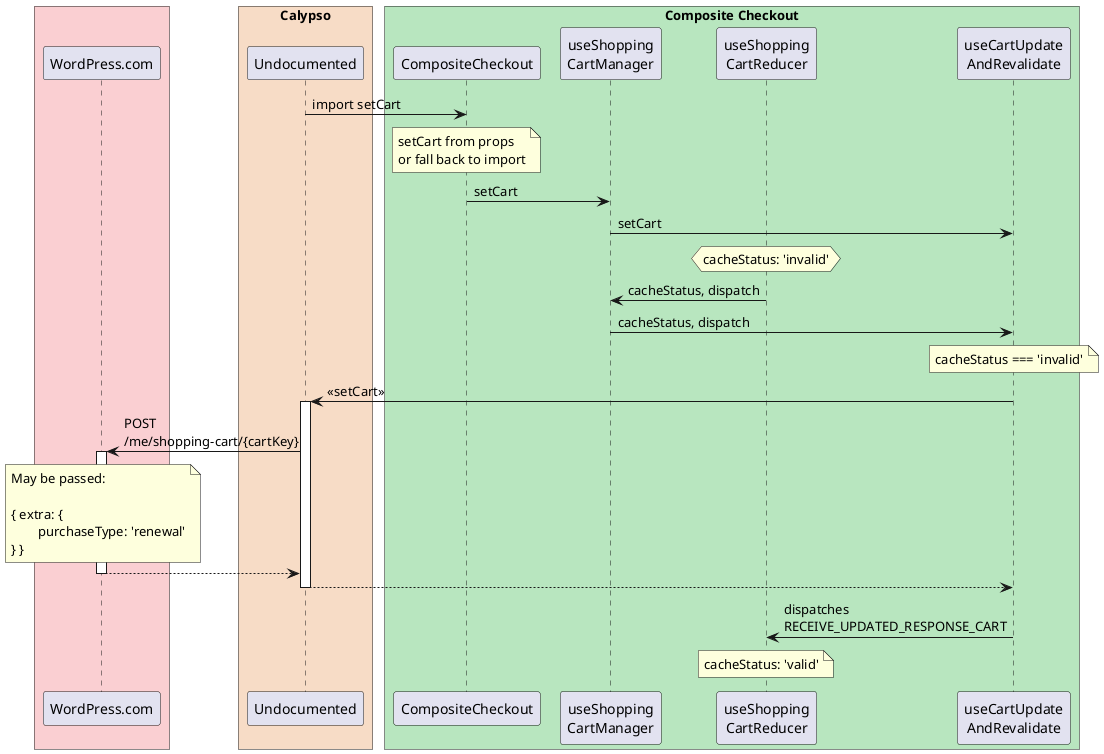 @startuml

'red: #facfd2
'orange: #f7dcc6
'yellow: #f5e6b3
'green: #b8e6bf

skinparam ParticipantPadding 5
skinparam BoxPadding 5
box " " #facfd2
  participant WordPress.com
end box
box "Calypso" #f7dcc6
  participant Undocumented
end box
box "Composite Checkout" #b8e6bf
  participant CompositeCheckout
  participant useShoppingCartManager as "useShopping\nCartManager"
  participant useShoppingCartReducer as "useShopping\nCartReducer"
  participant useCartUpdateAndRevalidate as "useCartUpdate\nAndRevalidate"
end box

'Imports
Undocumented -> CompositeCheckout : import setCart
note over CompositeCheckout
	setCart from props
	or fall back to import
end note
CompositeCheckout -> useShoppingCartManager : setCart
useShoppingCartManager -> useCartUpdateAndRevalidate : setCart
hnote over useShoppingCartReducer
	cacheStatus: 'invalid'
end hnote
useShoppingCartReducer -> useShoppingCartManager : cacheStatus, dispatch
useShoppingCartManager -> useCartUpdateAndRevalidate : cacheStatus, dispatch
note over useCartUpdateAndRevalidate
	cacheStatus === 'invalid'
end note
useCartUpdateAndRevalidate -> Undocumented : << setCart >>
activate Undocumented
Undocumented -> WordPress.com : POST\n/me/shopping-cart/{cartKey}
activate WordPress.com
'Explain renewal flags
note over WordPress.com
	May be passed:

	{ extra: {
		purchaseType: 'renewal'
	} }
end note
return
return
useCartUpdateAndRevalidate -> useShoppingCartReducer : dispatches\nRECEIVE_UPDATED_RESPONSE_CART
note over useShoppingCartReducer
	cacheStatus: 'valid'
end note

@enduml
